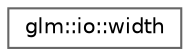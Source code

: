 digraph "Graphical Class Hierarchy"
{
 // LATEX_PDF_SIZE
  bgcolor="transparent";
  edge [fontname=Helvetica,fontsize=10,labelfontname=Helvetica,labelfontsize=10];
  node [fontname=Helvetica,fontsize=10,shape=box,height=0.2,width=0.4];
  rankdir="LR";
  Node0 [id="Node000000",label="glm::io::width",height=0.2,width=0.4,color="grey40", fillcolor="white", style="filled",URL="$structglm_1_1io_1_1width.html",tooltip=" "];
}
